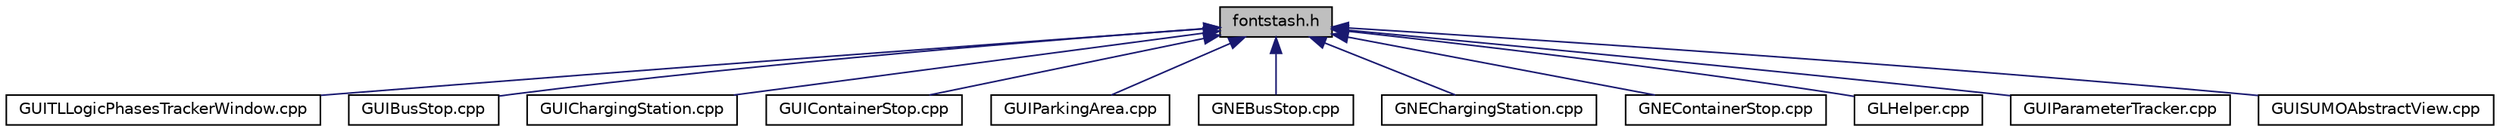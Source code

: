 digraph "fontstash.h"
{
  edge [fontname="Helvetica",fontsize="10",labelfontname="Helvetica",labelfontsize="10"];
  node [fontname="Helvetica",fontsize="10",shape=record];
  Node1 [label="fontstash.h",height=0.2,width=0.4,color="black", fillcolor="grey75", style="filled", fontcolor="black"];
  Node1 -> Node2 [dir="back",color="midnightblue",fontsize="10",style="solid",fontname="Helvetica"];
  Node2 [label="GUITLLogicPhasesTrackerWindow.cpp",height=0.2,width=0.4,color="black", fillcolor="white", style="filled",URL="$d1/db7/_g_u_i_t_l_logic_phases_tracker_window_8cpp.html"];
  Node1 -> Node3 [dir="back",color="midnightblue",fontsize="10",style="solid",fontname="Helvetica"];
  Node3 [label="GUIBusStop.cpp",height=0.2,width=0.4,color="black", fillcolor="white", style="filled",URL="$db/dfd/_g_u_i_bus_stop_8cpp.html"];
  Node1 -> Node4 [dir="back",color="midnightblue",fontsize="10",style="solid",fontname="Helvetica"];
  Node4 [label="GUIChargingStation.cpp",height=0.2,width=0.4,color="black", fillcolor="white", style="filled",URL="$d5/d38/_g_u_i_charging_station_8cpp.html"];
  Node1 -> Node5 [dir="back",color="midnightblue",fontsize="10",style="solid",fontname="Helvetica"];
  Node5 [label="GUIContainerStop.cpp",height=0.2,width=0.4,color="black", fillcolor="white", style="filled",URL="$d2/db6/_g_u_i_container_stop_8cpp.html"];
  Node1 -> Node6 [dir="back",color="midnightblue",fontsize="10",style="solid",fontname="Helvetica"];
  Node6 [label="GUIParkingArea.cpp",height=0.2,width=0.4,color="black", fillcolor="white", style="filled",URL="$de/d54/_g_u_i_parking_area_8cpp.html"];
  Node1 -> Node7 [dir="back",color="midnightblue",fontsize="10",style="solid",fontname="Helvetica"];
  Node7 [label="GNEBusStop.cpp",height=0.2,width=0.4,color="black", fillcolor="white", style="filled",URL="$df/d20/_g_n_e_bus_stop_8cpp.html"];
  Node1 -> Node8 [dir="back",color="midnightblue",fontsize="10",style="solid",fontname="Helvetica"];
  Node8 [label="GNEChargingStation.cpp",height=0.2,width=0.4,color="black", fillcolor="white", style="filled",URL="$dc/d53/_g_n_e_charging_station_8cpp.html"];
  Node1 -> Node9 [dir="back",color="midnightblue",fontsize="10",style="solid",fontname="Helvetica"];
  Node9 [label="GNEContainerStop.cpp",height=0.2,width=0.4,color="black", fillcolor="white", style="filled",URL="$da/d2f/_g_n_e_container_stop_8cpp.html"];
  Node1 -> Node10 [dir="back",color="midnightblue",fontsize="10",style="solid",fontname="Helvetica"];
  Node10 [label="GLHelper.cpp",height=0.2,width=0.4,color="black", fillcolor="white", style="filled",URL="$dc/d91/_g_l_helper_8cpp.html"];
  Node1 -> Node11 [dir="back",color="midnightblue",fontsize="10",style="solid",fontname="Helvetica"];
  Node11 [label="GUIParameterTracker.cpp",height=0.2,width=0.4,color="black", fillcolor="white", style="filled",URL="$d4/de8/_g_u_i_parameter_tracker_8cpp.html"];
  Node1 -> Node12 [dir="back",color="midnightblue",fontsize="10",style="solid",fontname="Helvetica"];
  Node12 [label="GUISUMOAbstractView.cpp",height=0.2,width=0.4,color="black", fillcolor="white", style="filled",URL="$d9/d82/_g_u_i_s_u_m_o_abstract_view_8cpp.html"];
}
